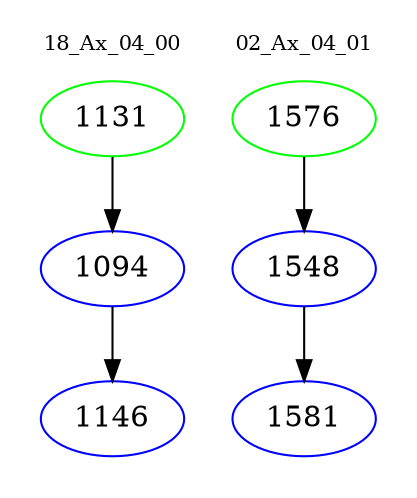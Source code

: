 digraph{
subgraph cluster_0 {
color = white
label = "18_Ax_04_00";
fontsize=10;
T0_1131 [label="1131", color="green"]
T0_1131 -> T0_1094 [color="black"]
T0_1094 [label="1094", color="blue"]
T0_1094 -> T0_1146 [color="black"]
T0_1146 [label="1146", color="blue"]
}
subgraph cluster_1 {
color = white
label = "02_Ax_04_01";
fontsize=10;
T1_1576 [label="1576", color="green"]
T1_1576 -> T1_1548 [color="black"]
T1_1548 [label="1548", color="blue"]
T1_1548 -> T1_1581 [color="black"]
T1_1581 [label="1581", color="blue"]
}
}
